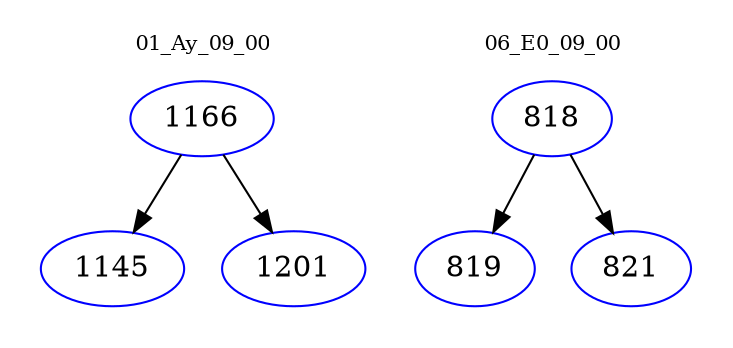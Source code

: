 digraph{
subgraph cluster_0 {
color = white
label = "01_Ay_09_00";
fontsize=10;
T0_1166 [label="1166", color="blue"]
T0_1166 -> T0_1145 [color="black"]
T0_1145 [label="1145", color="blue"]
T0_1166 -> T0_1201 [color="black"]
T0_1201 [label="1201", color="blue"]
}
subgraph cluster_1 {
color = white
label = "06_E0_09_00";
fontsize=10;
T1_818 [label="818", color="blue"]
T1_818 -> T1_819 [color="black"]
T1_819 [label="819", color="blue"]
T1_818 -> T1_821 [color="black"]
T1_821 [label="821", color="blue"]
}
}
